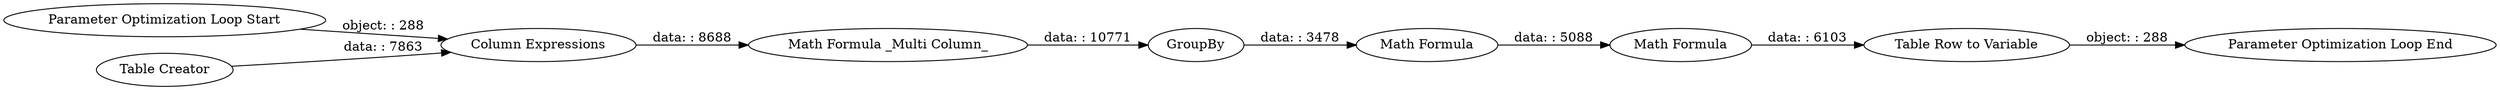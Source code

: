 digraph {
	"5031215630290759482_33" [label="Table Row to Variable"]
	"5031215630290759482_28" [label="Math Formula"]
	"5031215630290759482_32" [label="Math Formula"]
	"5031215630290759482_11" [label="Parameter Optimization Loop Start"]
	"5031215630290759482_34" [label="Table Creator"]
	"5031215630290759482_15" [label="Column Expressions"]
	"5031215630290759482_31" [label="Parameter Optimization Loop End"]
	"5031215630290759482_16" [label="Math Formula _Multi Column_"]
	"5031215630290759482_25" [label=GroupBy]
	"5031215630290759482_33" -> "5031215630290759482_31" [label="object: : 288"]
	"5031215630290759482_25" -> "5031215630290759482_28" [label="data: : 3478"]
	"5031215630290759482_16" -> "5031215630290759482_25" [label="data: : 10771"]
	"5031215630290759482_34" -> "5031215630290759482_15" [label="data: : 7863"]
	"5031215630290759482_15" -> "5031215630290759482_16" [label="data: : 8688"]
	"5031215630290759482_28" -> "5031215630290759482_32" [label="data: : 5088"]
	"5031215630290759482_11" -> "5031215630290759482_15" [label="object: : 288"]
	"5031215630290759482_32" -> "5031215630290759482_33" [label="data: : 6103"]
	rankdir=LR
}
